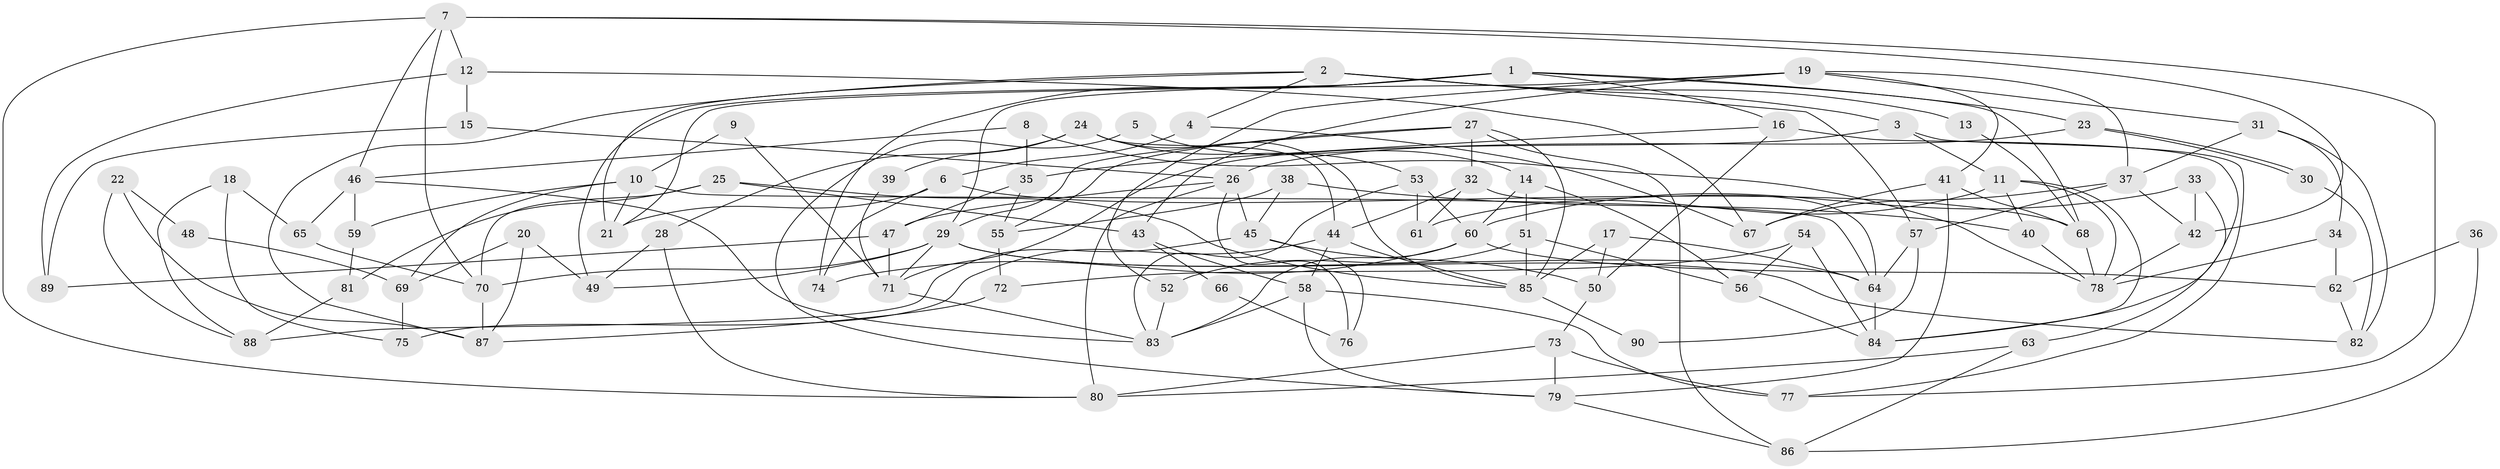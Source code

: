 // coarse degree distribution, {10: 0.06666666666666667, 4: 0.2222222222222222, 2: 0.08888888888888889, 3: 0.3333333333333333, 17: 0.022222222222222223, 9: 0.022222222222222223, 5: 0.1111111111111111, 11: 0.022222222222222223, 6: 0.044444444444444446, 14: 0.022222222222222223, 22: 0.022222222222222223, 7: 0.022222222222222223}
// Generated by graph-tools (version 1.1) at 2025/18/03/04/25 18:18:51]
// undirected, 90 vertices, 180 edges
graph export_dot {
graph [start="1"]
  node [color=gray90,style=filled];
  1;
  2;
  3;
  4;
  5;
  6;
  7;
  8;
  9;
  10;
  11;
  12;
  13;
  14;
  15;
  16;
  17;
  18;
  19;
  20;
  21;
  22;
  23;
  24;
  25;
  26;
  27;
  28;
  29;
  30;
  31;
  32;
  33;
  34;
  35;
  36;
  37;
  38;
  39;
  40;
  41;
  42;
  43;
  44;
  45;
  46;
  47;
  48;
  49;
  50;
  51;
  52;
  53;
  54;
  55;
  56;
  57;
  58;
  59;
  60;
  61;
  62;
  63;
  64;
  65;
  66;
  67;
  68;
  69;
  70;
  71;
  72;
  73;
  74;
  75;
  76;
  77;
  78;
  79;
  80;
  81;
  82;
  83;
  84;
  85;
  86;
  87;
  88;
  89;
  90;
  1 -- 16;
  1 -- 23;
  1 -- 29;
  1 -- 49;
  1 -- 68;
  1 -- 74;
  2 -- 4;
  2 -- 3;
  2 -- 13;
  2 -- 21;
  2 -- 57;
  2 -- 87;
  3 -- 71;
  3 -- 11;
  3 -- 77;
  4 -- 6;
  4 -- 67;
  5 -- 14;
  5 -- 79;
  6 -- 74;
  6 -- 21;
  6 -- 68;
  7 -- 42;
  7 -- 77;
  7 -- 12;
  7 -- 46;
  7 -- 70;
  7 -- 80;
  8 -- 46;
  8 -- 35;
  8 -- 78;
  9 -- 10;
  9 -- 71;
  10 -- 21;
  10 -- 64;
  10 -- 59;
  10 -- 69;
  11 -- 61;
  11 -- 78;
  11 -- 40;
  11 -- 84;
  12 -- 67;
  12 -- 15;
  12 -- 89;
  13 -- 68;
  14 -- 51;
  14 -- 60;
  14 -- 56;
  15 -- 89;
  15 -- 26;
  16 -- 50;
  16 -- 84;
  16 -- 35;
  17 -- 50;
  17 -- 64;
  17 -- 85;
  18 -- 75;
  18 -- 65;
  18 -- 88;
  19 -- 41;
  19 -- 43;
  19 -- 21;
  19 -- 31;
  19 -- 37;
  19 -- 52;
  20 -- 87;
  20 -- 49;
  20 -- 69;
  22 -- 87;
  22 -- 88;
  22 -- 48;
  23 -- 30;
  23 -- 30;
  23 -- 26;
  24 -- 28;
  24 -- 44;
  24 -- 39;
  24 -- 53;
  24 -- 85;
  25 -- 70;
  25 -- 85;
  25 -- 43;
  25 -- 81;
  26 -- 47;
  26 -- 45;
  26 -- 76;
  26 -- 80;
  27 -- 29;
  27 -- 85;
  27 -- 32;
  27 -- 55;
  27 -- 86;
  28 -- 80;
  28 -- 49;
  29 -- 82;
  29 -- 49;
  29 -- 64;
  29 -- 70;
  29 -- 71;
  30 -- 82;
  31 -- 37;
  31 -- 34;
  31 -- 82;
  32 -- 64;
  32 -- 44;
  32 -- 61;
  33 -- 60;
  33 -- 42;
  33 -- 63;
  34 -- 78;
  34 -- 62;
  35 -- 55;
  35 -- 47;
  36 -- 86;
  36 -- 62;
  37 -- 57;
  37 -- 42;
  37 -- 67;
  38 -- 45;
  38 -- 40;
  38 -- 55;
  39 -- 71;
  40 -- 78;
  41 -- 68;
  41 -- 79;
  41 -- 67;
  42 -- 78;
  43 -- 58;
  43 -- 66;
  44 -- 85;
  44 -- 58;
  44 -- 75;
  45 -- 88;
  45 -- 50;
  45 -- 76;
  46 -- 83;
  46 -- 59;
  46 -- 65;
  47 -- 71;
  47 -- 89;
  48 -- 69;
  50 -- 73;
  51 -- 56;
  51 -- 85;
  51 -- 52;
  52 -- 83;
  53 -- 83;
  53 -- 60;
  53 -- 61;
  54 -- 84;
  54 -- 72;
  54 -- 56;
  55 -- 72;
  56 -- 84;
  57 -- 64;
  57 -- 90;
  58 -- 77;
  58 -- 79;
  58 -- 83;
  59 -- 81;
  60 -- 83;
  60 -- 62;
  60 -- 74;
  62 -- 82;
  63 -- 80;
  63 -- 86;
  64 -- 84;
  65 -- 70;
  66 -- 76;
  68 -- 78;
  69 -- 75;
  70 -- 87;
  71 -- 83;
  72 -- 87;
  73 -- 80;
  73 -- 79;
  73 -- 77;
  79 -- 86;
  81 -- 88;
  85 -- 90;
}
